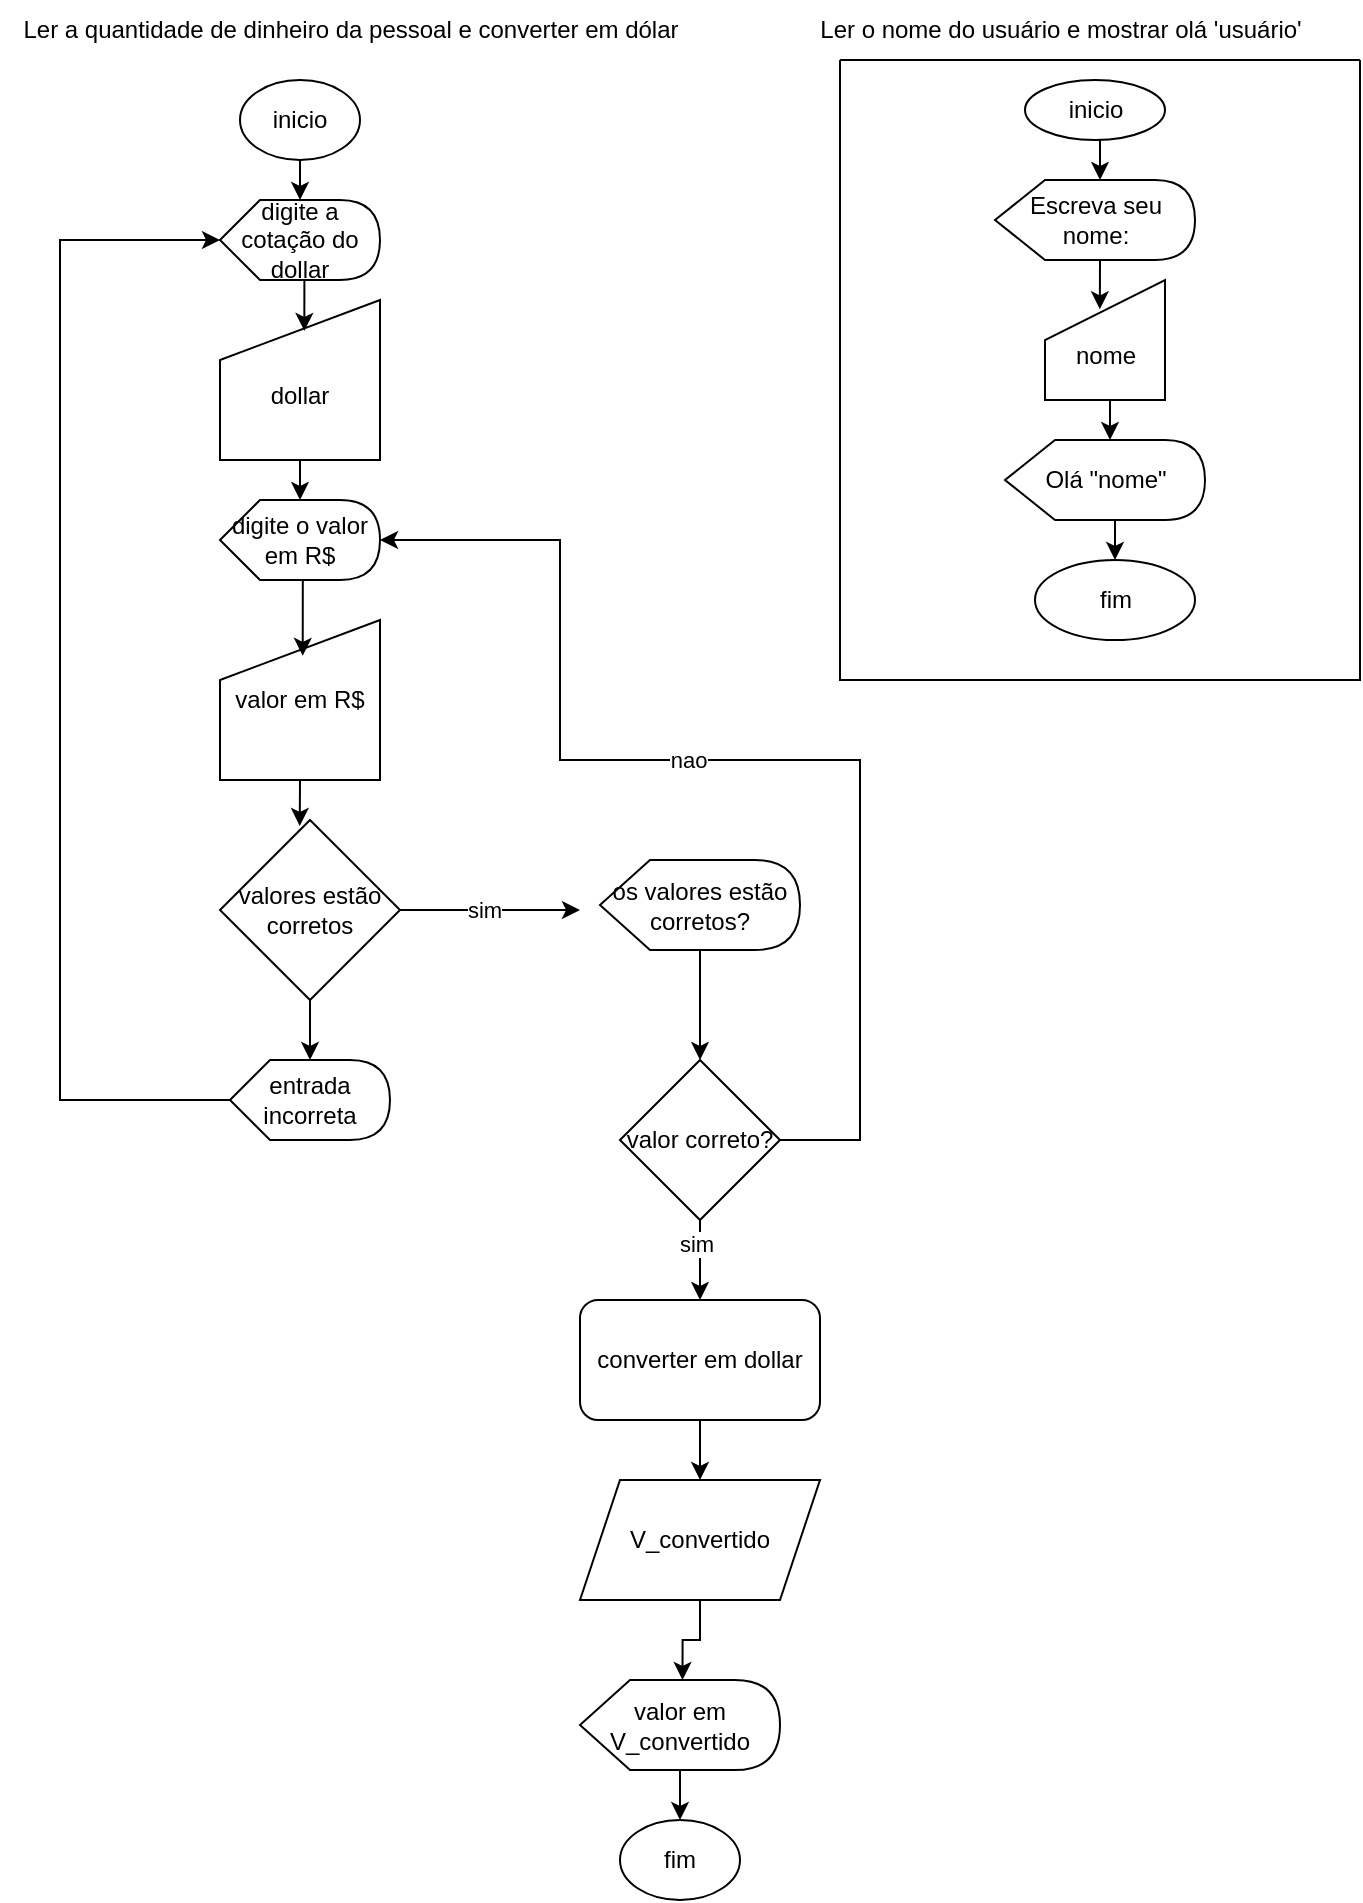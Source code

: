 <mxfile version="26.2.5">
  <diagram name="Página-1" id="tTUJJRIDSRM3bIrvdDxu">
    <mxGraphModel dx="1132" dy="614" grid="1" gridSize="10" guides="1" tooltips="1" connect="1" arrows="1" fold="1" page="1" pageScale="1" pageWidth="827" pageHeight="1169" math="0" shadow="0">
      <root>
        <mxCell id="0" />
        <mxCell id="1" parent="0" />
        <mxCell id="XgCvcJGKnyb7RT_a2PJA-4" value="" style="swimlane;startSize=0;" vertex="1" parent="1">
          <mxGeometry x="420" y="30" width="260" height="310" as="geometry">
            <mxRectangle x="360" y="30" width="50" height="40" as="alternateBounds" />
          </mxGeometry>
        </mxCell>
        <mxCell id="XgCvcJGKnyb7RT_a2PJA-7" value="inicio" style="ellipse;whiteSpace=wrap;html=1;" vertex="1" parent="XgCvcJGKnyb7RT_a2PJA-4">
          <mxGeometry x="92.5" y="10" width="70" height="30" as="geometry" />
        </mxCell>
        <mxCell id="XgCvcJGKnyb7RT_a2PJA-8" value="Escreva seu nome:" style="shape=display;whiteSpace=wrap;html=1;" vertex="1" parent="XgCvcJGKnyb7RT_a2PJA-4">
          <mxGeometry x="77.5" y="60" width="100" height="40" as="geometry" />
        </mxCell>
        <mxCell id="XgCvcJGKnyb7RT_a2PJA-9" value="&lt;div&gt;&lt;br&gt;&lt;/div&gt;&lt;div&gt;nome&lt;/div&gt;" style="shape=manualInput;whiteSpace=wrap;html=1;" vertex="1" parent="XgCvcJGKnyb7RT_a2PJA-4">
          <mxGeometry x="102.5" y="110" width="60" height="60" as="geometry" />
        </mxCell>
        <mxCell id="XgCvcJGKnyb7RT_a2PJA-15" style="edgeStyle=orthogonalEdgeStyle;rounded=0;orthogonalLoop=1;jettySize=auto;html=1;exitX=0;exitY=0;exitDx=52.5;exitDy=40;exitPerimeter=0;entryX=0.5;entryY=0;entryDx=0;entryDy=0;" edge="1" parent="XgCvcJGKnyb7RT_a2PJA-4" source="XgCvcJGKnyb7RT_a2PJA-10" target="XgCvcJGKnyb7RT_a2PJA-14">
          <mxGeometry relative="1" as="geometry" />
        </mxCell>
        <mxCell id="XgCvcJGKnyb7RT_a2PJA-10" value="Olá &quot;nome&quot;" style="shape=display;whiteSpace=wrap;html=1;" vertex="1" parent="XgCvcJGKnyb7RT_a2PJA-4">
          <mxGeometry x="82.5" y="190" width="100" height="40" as="geometry" />
        </mxCell>
        <mxCell id="XgCvcJGKnyb7RT_a2PJA-12" style="edgeStyle=orthogonalEdgeStyle;rounded=0;orthogonalLoop=1;jettySize=auto;html=1;exitX=0;exitY=0;exitDx=52.5;exitDy=40;exitPerimeter=0;entryX=0.457;entryY=0.244;entryDx=0;entryDy=0;entryPerimeter=0;" edge="1" parent="XgCvcJGKnyb7RT_a2PJA-4" source="XgCvcJGKnyb7RT_a2PJA-8" target="XgCvcJGKnyb7RT_a2PJA-9">
          <mxGeometry relative="1" as="geometry" />
        </mxCell>
        <mxCell id="XgCvcJGKnyb7RT_a2PJA-13" style="edgeStyle=orthogonalEdgeStyle;rounded=0;orthogonalLoop=1;jettySize=auto;html=1;exitX=0.5;exitY=1;exitDx=0;exitDy=0;entryX=0;entryY=0;entryDx=52.5;entryDy=0;entryPerimeter=0;" edge="1" parent="XgCvcJGKnyb7RT_a2PJA-4" source="XgCvcJGKnyb7RT_a2PJA-9" target="XgCvcJGKnyb7RT_a2PJA-10">
          <mxGeometry relative="1" as="geometry" />
        </mxCell>
        <mxCell id="XgCvcJGKnyb7RT_a2PJA-14" value="fim" style="ellipse;whiteSpace=wrap;html=1;" vertex="1" parent="XgCvcJGKnyb7RT_a2PJA-4">
          <mxGeometry x="97.5" y="250" width="80" height="40" as="geometry" />
        </mxCell>
        <mxCell id="XgCvcJGKnyb7RT_a2PJA-31" style="edgeStyle=orthogonalEdgeStyle;rounded=0;orthogonalLoop=1;jettySize=auto;html=1;exitX=0.5;exitY=1;exitDx=0;exitDy=0;entryX=0;entryY=0;entryDx=52.5;entryDy=0;entryPerimeter=0;" edge="1" parent="XgCvcJGKnyb7RT_a2PJA-4" source="XgCvcJGKnyb7RT_a2PJA-7" target="XgCvcJGKnyb7RT_a2PJA-8">
          <mxGeometry relative="1" as="geometry" />
        </mxCell>
        <mxCell id="XgCvcJGKnyb7RT_a2PJA-3" value="Ler a quantidade de dinheiro da pessoal e converter em dólar" style="text;html=1;align=center;verticalAlign=middle;resizable=0;points=[];autosize=1;strokeColor=none;fillColor=none;" vertex="1" parent="1">
          <mxGeometry width="350" height="30" as="geometry" />
        </mxCell>
        <mxCell id="XgCvcJGKnyb7RT_a2PJA-5" value="Ler o nome do usuário e mostrar olá &#39;usuário&#39;" style="text;html=1;align=center;verticalAlign=middle;resizable=0;points=[];autosize=1;strokeColor=none;fillColor=none;" vertex="1" parent="1">
          <mxGeometry x="400" width="260" height="30" as="geometry" />
        </mxCell>
        <mxCell id="XgCvcJGKnyb7RT_a2PJA-32" value="inicio" style="ellipse;whiteSpace=wrap;html=1;" vertex="1" parent="1">
          <mxGeometry x="120" y="40" width="60" height="40" as="geometry" />
        </mxCell>
        <mxCell id="XgCvcJGKnyb7RT_a2PJA-33" value="digite a cotação do dollar" style="shape=display;whiteSpace=wrap;html=1;" vertex="1" parent="1">
          <mxGeometry x="110" y="100" width="80" height="40" as="geometry" />
        </mxCell>
        <mxCell id="XgCvcJGKnyb7RT_a2PJA-34" value="&lt;div&gt;&lt;br&gt;&lt;/div&gt;dollar" style="shape=manualInput;whiteSpace=wrap;html=1;" vertex="1" parent="1">
          <mxGeometry x="110" y="150" width="80" height="80" as="geometry" />
        </mxCell>
        <mxCell id="XgCvcJGKnyb7RT_a2PJA-35" value="digite o valor em R$" style="shape=display;whiteSpace=wrap;html=1;" vertex="1" parent="1">
          <mxGeometry x="110" y="250" width="80" height="40" as="geometry" />
        </mxCell>
        <mxCell id="XgCvcJGKnyb7RT_a2PJA-36" value="&lt;div&gt;valor em R$&lt;/div&gt;" style="shape=manualInput;whiteSpace=wrap;html=1;" vertex="1" parent="1">
          <mxGeometry x="110" y="310" width="80" height="80" as="geometry" />
        </mxCell>
        <mxCell id="XgCvcJGKnyb7RT_a2PJA-45" style="edgeStyle=orthogonalEdgeStyle;rounded=0;orthogonalLoop=1;jettySize=auto;html=1;exitX=0.5;exitY=1;exitDx=0;exitDy=0;" edge="1" parent="1" source="XgCvcJGKnyb7RT_a2PJA-37" target="XgCvcJGKnyb7RT_a2PJA-38">
          <mxGeometry relative="1" as="geometry" />
        </mxCell>
        <mxCell id="XgCvcJGKnyb7RT_a2PJA-48" style="edgeStyle=orthogonalEdgeStyle;rounded=0;orthogonalLoop=1;jettySize=auto;html=1;" edge="1" parent="1" source="XgCvcJGKnyb7RT_a2PJA-37">
          <mxGeometry relative="1" as="geometry">
            <mxPoint x="290" y="455" as="targetPoint" />
          </mxGeometry>
        </mxCell>
        <mxCell id="XgCvcJGKnyb7RT_a2PJA-49" value="sim" style="edgeLabel;html=1;align=center;verticalAlign=middle;resizable=0;points=[];" vertex="1" connectable="0" parent="XgCvcJGKnyb7RT_a2PJA-48">
          <mxGeometry x="-0.067" relative="1" as="geometry">
            <mxPoint as="offset" />
          </mxGeometry>
        </mxCell>
        <mxCell id="XgCvcJGKnyb7RT_a2PJA-37" value="valores estão corretos" style="rhombus;whiteSpace=wrap;html=1;" vertex="1" parent="1">
          <mxGeometry x="110" y="410" width="90" height="90" as="geometry" />
        </mxCell>
        <mxCell id="XgCvcJGKnyb7RT_a2PJA-47" style="edgeStyle=orthogonalEdgeStyle;rounded=0;orthogonalLoop=1;jettySize=auto;html=1;exitX=0;exitY=0.5;exitDx=0;exitDy=0;exitPerimeter=0;entryX=0;entryY=0.5;entryDx=0;entryDy=0;entryPerimeter=0;" edge="1" parent="1" source="XgCvcJGKnyb7RT_a2PJA-38" target="XgCvcJGKnyb7RT_a2PJA-33">
          <mxGeometry relative="1" as="geometry">
            <mxPoint x="40" y="110" as="targetPoint" />
            <Array as="points">
              <mxPoint x="30" y="550" />
              <mxPoint x="30" y="120" />
            </Array>
          </mxGeometry>
        </mxCell>
        <mxCell id="XgCvcJGKnyb7RT_a2PJA-38" value="entrada incorreta" style="shape=display;whiteSpace=wrap;html=1;" vertex="1" parent="1">
          <mxGeometry x="115" y="530" width="80" height="40" as="geometry" />
        </mxCell>
        <mxCell id="XgCvcJGKnyb7RT_a2PJA-39" style="edgeStyle=orthogonalEdgeStyle;rounded=0;orthogonalLoop=1;jettySize=auto;html=1;exitX=0.5;exitY=1;exitDx=0;exitDy=0;entryX=0;entryY=0;entryDx=40;entryDy=0;entryPerimeter=0;" edge="1" parent="1" source="XgCvcJGKnyb7RT_a2PJA-32" target="XgCvcJGKnyb7RT_a2PJA-33">
          <mxGeometry relative="1" as="geometry" />
        </mxCell>
        <mxCell id="XgCvcJGKnyb7RT_a2PJA-41" style="edgeStyle=orthogonalEdgeStyle;rounded=0;orthogonalLoop=1;jettySize=auto;html=1;exitX=0;exitY=0;exitDx=40;exitDy=40;exitPerimeter=0;entryX=0.527;entryY=0.193;entryDx=0;entryDy=0;entryPerimeter=0;" edge="1" parent="1" source="XgCvcJGKnyb7RT_a2PJA-33" target="XgCvcJGKnyb7RT_a2PJA-34">
          <mxGeometry relative="1" as="geometry" />
        </mxCell>
        <mxCell id="XgCvcJGKnyb7RT_a2PJA-42" style="edgeStyle=orthogonalEdgeStyle;rounded=0;orthogonalLoop=1;jettySize=auto;html=1;exitX=0.5;exitY=1;exitDx=0;exitDy=0;entryX=0;entryY=0;entryDx=40;entryDy=0;entryPerimeter=0;" edge="1" parent="1" source="XgCvcJGKnyb7RT_a2PJA-34" target="XgCvcJGKnyb7RT_a2PJA-35">
          <mxGeometry relative="1" as="geometry" />
        </mxCell>
        <mxCell id="XgCvcJGKnyb7RT_a2PJA-43" style="edgeStyle=orthogonalEdgeStyle;rounded=0;orthogonalLoop=1;jettySize=auto;html=1;exitX=0;exitY=0;exitDx=40;exitDy=40;exitPerimeter=0;entryX=0.517;entryY=0.224;entryDx=0;entryDy=0;entryPerimeter=0;" edge="1" parent="1" source="XgCvcJGKnyb7RT_a2PJA-35" target="XgCvcJGKnyb7RT_a2PJA-36">
          <mxGeometry relative="1" as="geometry" />
        </mxCell>
        <mxCell id="XgCvcJGKnyb7RT_a2PJA-44" style="edgeStyle=orthogonalEdgeStyle;rounded=0;orthogonalLoop=1;jettySize=auto;html=1;exitX=0.5;exitY=1;exitDx=0;exitDy=0;entryX=0.443;entryY=0.033;entryDx=0;entryDy=0;entryPerimeter=0;" edge="1" parent="1" source="XgCvcJGKnyb7RT_a2PJA-36" target="XgCvcJGKnyb7RT_a2PJA-37">
          <mxGeometry relative="1" as="geometry" />
        </mxCell>
        <mxCell id="XgCvcJGKnyb7RT_a2PJA-52" style="edgeStyle=orthogonalEdgeStyle;rounded=0;orthogonalLoop=1;jettySize=auto;html=1;entryX=0.5;entryY=0;entryDx=0;entryDy=0;" edge="1" parent="1" source="XgCvcJGKnyb7RT_a2PJA-50" target="XgCvcJGKnyb7RT_a2PJA-51">
          <mxGeometry relative="1" as="geometry" />
        </mxCell>
        <mxCell id="XgCvcJGKnyb7RT_a2PJA-50" value="os valores estão corretos?" style="shape=display;whiteSpace=wrap;html=1;" vertex="1" parent="1">
          <mxGeometry x="300" y="430" width="100" height="45" as="geometry" />
        </mxCell>
        <mxCell id="XgCvcJGKnyb7RT_a2PJA-53" style="edgeStyle=orthogonalEdgeStyle;rounded=0;orthogonalLoop=1;jettySize=auto;html=1;entryX=1;entryY=0.5;entryDx=0;entryDy=0;entryPerimeter=0;" edge="1" parent="1" source="XgCvcJGKnyb7RT_a2PJA-51" target="XgCvcJGKnyb7RT_a2PJA-35">
          <mxGeometry relative="1" as="geometry">
            <mxPoint x="240" y="270" as="targetPoint" />
            <Array as="points">
              <mxPoint x="430" y="570" />
              <mxPoint x="430" y="380" />
              <mxPoint x="280" y="380" />
              <mxPoint x="280" y="270" />
            </Array>
          </mxGeometry>
        </mxCell>
        <mxCell id="XgCvcJGKnyb7RT_a2PJA-54" value="nao" style="edgeLabel;html=1;align=center;verticalAlign=middle;resizable=0;points=[];" vertex="1" connectable="0" parent="XgCvcJGKnyb7RT_a2PJA-53">
          <mxGeometry x="0.091" relative="1" as="geometry">
            <mxPoint as="offset" />
          </mxGeometry>
        </mxCell>
        <mxCell id="XgCvcJGKnyb7RT_a2PJA-59" style="edgeStyle=orthogonalEdgeStyle;rounded=0;orthogonalLoop=1;jettySize=auto;html=1;exitX=0.5;exitY=1;exitDx=0;exitDy=0;entryX=0.5;entryY=0;entryDx=0;entryDy=0;" edge="1" parent="1" source="XgCvcJGKnyb7RT_a2PJA-51" target="XgCvcJGKnyb7RT_a2PJA-55">
          <mxGeometry relative="1" as="geometry" />
        </mxCell>
        <mxCell id="XgCvcJGKnyb7RT_a2PJA-63" value="sim" style="edgeLabel;html=1;align=center;verticalAlign=middle;resizable=0;points=[];" vertex="1" connectable="0" parent="XgCvcJGKnyb7RT_a2PJA-59">
          <mxGeometry x="-0.399" y="-2" relative="1" as="geometry">
            <mxPoint as="offset" />
          </mxGeometry>
        </mxCell>
        <mxCell id="XgCvcJGKnyb7RT_a2PJA-51" value="valor correto?" style="rhombus;whiteSpace=wrap;html=1;" vertex="1" parent="1">
          <mxGeometry x="310" y="530" width="80" height="80" as="geometry" />
        </mxCell>
        <mxCell id="XgCvcJGKnyb7RT_a2PJA-60" style="edgeStyle=orthogonalEdgeStyle;rounded=0;orthogonalLoop=1;jettySize=auto;html=1;exitX=0.5;exitY=1;exitDx=0;exitDy=0;entryX=0.5;entryY=0;entryDx=0;entryDy=0;" edge="1" parent="1" source="XgCvcJGKnyb7RT_a2PJA-55" target="XgCvcJGKnyb7RT_a2PJA-56">
          <mxGeometry relative="1" as="geometry" />
        </mxCell>
        <mxCell id="XgCvcJGKnyb7RT_a2PJA-55" value="converter em dollar" style="rounded=1;whiteSpace=wrap;html=1;" vertex="1" parent="1">
          <mxGeometry x="290" y="650" width="120" height="60" as="geometry" />
        </mxCell>
        <mxCell id="XgCvcJGKnyb7RT_a2PJA-56" value="V_convertido" style="shape=parallelogram;perimeter=parallelogramPerimeter;whiteSpace=wrap;html=1;fixedSize=1;" vertex="1" parent="1">
          <mxGeometry x="290" y="740" width="120" height="60" as="geometry" />
        </mxCell>
        <mxCell id="XgCvcJGKnyb7RT_a2PJA-62" style="edgeStyle=orthogonalEdgeStyle;rounded=0;orthogonalLoop=1;jettySize=auto;html=1;exitX=0;exitY=0;exitDx=51.25;exitDy=45;exitPerimeter=0;entryX=0.5;entryY=0;entryDx=0;entryDy=0;" edge="1" parent="1" source="XgCvcJGKnyb7RT_a2PJA-57" target="XgCvcJGKnyb7RT_a2PJA-58">
          <mxGeometry relative="1" as="geometry" />
        </mxCell>
        <mxCell id="XgCvcJGKnyb7RT_a2PJA-57" value="valor em V_convertido" style="shape=display;whiteSpace=wrap;html=1;" vertex="1" parent="1">
          <mxGeometry x="290" y="840" width="100" height="45" as="geometry" />
        </mxCell>
        <mxCell id="XgCvcJGKnyb7RT_a2PJA-58" value="fim" style="ellipse;whiteSpace=wrap;html=1;" vertex="1" parent="1">
          <mxGeometry x="310" y="910" width="60" height="40" as="geometry" />
        </mxCell>
        <mxCell id="XgCvcJGKnyb7RT_a2PJA-61" style="edgeStyle=orthogonalEdgeStyle;rounded=0;orthogonalLoop=1;jettySize=auto;html=1;exitX=0.5;exitY=1;exitDx=0;exitDy=0;entryX=0;entryY=0;entryDx=51.25;entryDy=0;entryPerimeter=0;" edge="1" parent="1" source="XgCvcJGKnyb7RT_a2PJA-56" target="XgCvcJGKnyb7RT_a2PJA-57">
          <mxGeometry relative="1" as="geometry" />
        </mxCell>
      </root>
    </mxGraphModel>
  </diagram>
</mxfile>
